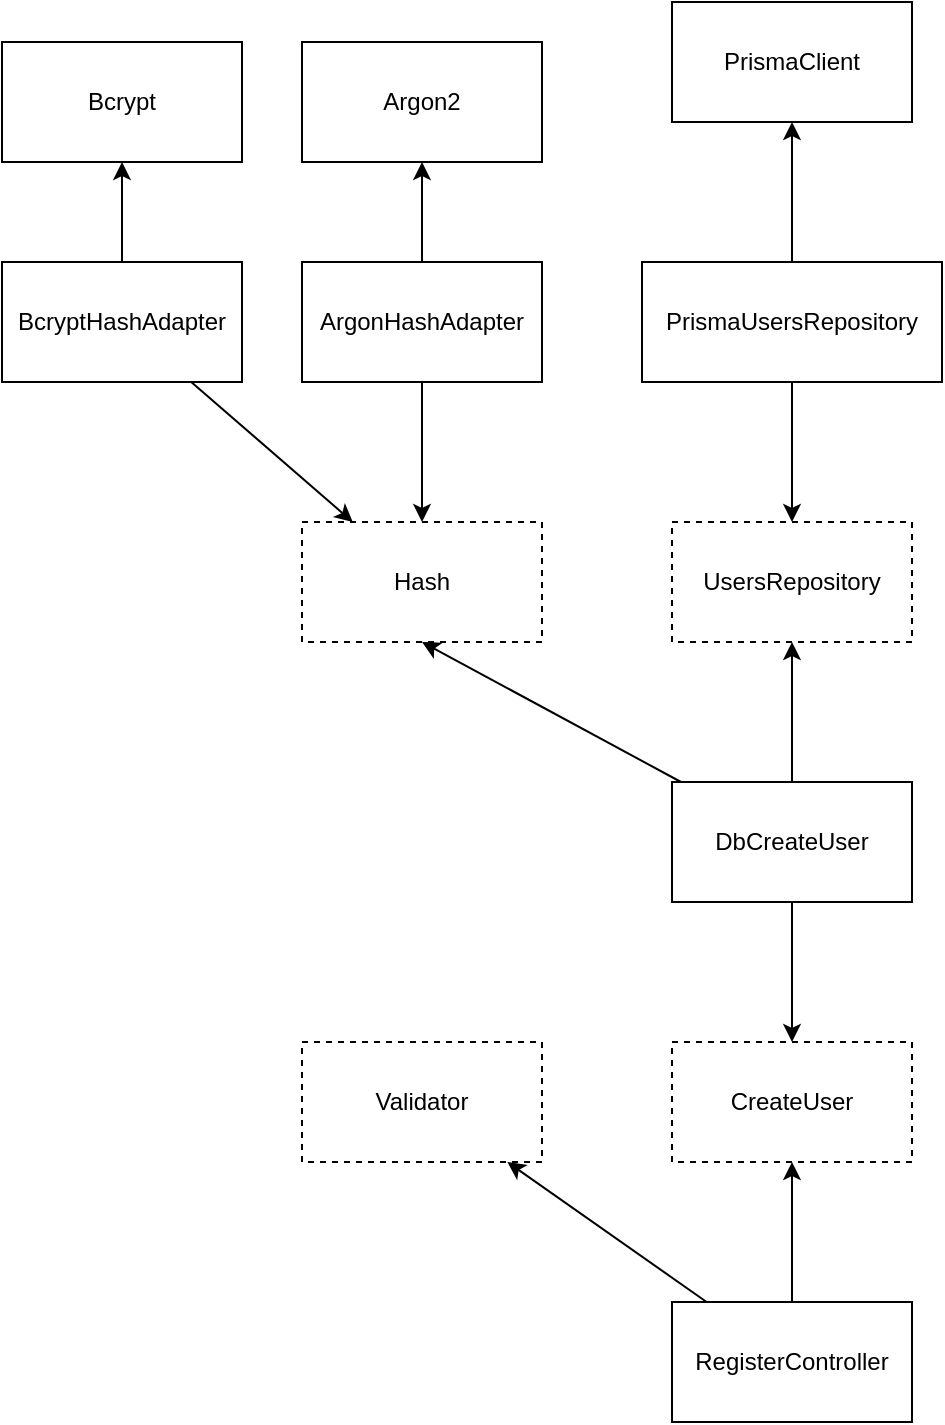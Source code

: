 <mxfile>
    <diagram id="c4yXy5Tx_BofQvcSWi8C" name="Page-1">
        <mxGraphModel dx="833" dy="621" grid="1" gridSize="10" guides="1" tooltips="1" connect="1" arrows="1" fold="1" page="1" pageScale="1" pageWidth="850" pageHeight="1100" math="0" shadow="0">
            <root>
                <mxCell id="0"/>
                <mxCell id="1" parent="0"/>
                <mxCell id="11" style="edgeStyle=none;html=1;" edge="1" parent="1" source="2" target="3">
                    <mxGeometry relative="1" as="geometry"/>
                </mxCell>
                <mxCell id="12" style="edgeStyle=none;html=1;" edge="1" parent="1" source="2" target="9">
                    <mxGeometry relative="1" as="geometry"/>
                </mxCell>
                <mxCell id="2" value="RegisterController" style="rounded=0;whiteSpace=wrap;html=1;" vertex="1" parent="1">
                    <mxGeometry x="355" y="670" width="120" height="60" as="geometry"/>
                </mxCell>
                <mxCell id="3" value="CreateUser" style="rounded=0;whiteSpace=wrap;html=1;dashed=1;" vertex="1" parent="1">
                    <mxGeometry x="355" y="540" width="120" height="60" as="geometry"/>
                </mxCell>
                <mxCell id="13" style="edgeStyle=none;html=1;" edge="1" parent="1" source="4" target="3">
                    <mxGeometry relative="1" as="geometry"/>
                </mxCell>
                <mxCell id="14" style="edgeStyle=none;html=1;" edge="1" parent="1" source="4" target="6">
                    <mxGeometry relative="1" as="geometry"/>
                </mxCell>
                <mxCell id="15" style="edgeStyle=none;html=1;entryX=0.5;entryY=1;entryDx=0;entryDy=0;" edge="1" parent="1" source="4" target="10">
                    <mxGeometry relative="1" as="geometry"/>
                </mxCell>
                <mxCell id="4" value="DbCreateUser" style="rounded=0;whiteSpace=wrap;html=1;" vertex="1" parent="1">
                    <mxGeometry x="355" y="410" width="120" height="60" as="geometry"/>
                </mxCell>
                <mxCell id="6" value="UsersRepository" style="rounded=0;whiteSpace=wrap;html=1;dashed=1;" vertex="1" parent="1">
                    <mxGeometry x="355" y="280" width="120" height="60" as="geometry"/>
                </mxCell>
                <mxCell id="16" style="edgeStyle=none;html=1;" edge="1" parent="1" source="7" target="6">
                    <mxGeometry relative="1" as="geometry"/>
                </mxCell>
                <mxCell id="18" style="edgeStyle=none;html=1;entryX=0.5;entryY=1;entryDx=0;entryDy=0;" edge="1" parent="1" source="7" target="8">
                    <mxGeometry relative="1" as="geometry"/>
                </mxCell>
                <mxCell id="7" value="PrismaUsersRepository" style="rounded=0;whiteSpace=wrap;html=1;" vertex="1" parent="1">
                    <mxGeometry x="340" y="150" width="150" height="60" as="geometry"/>
                </mxCell>
                <mxCell id="8" value="PrismaClient" style="rounded=0;whiteSpace=wrap;html=1;" vertex="1" parent="1">
                    <mxGeometry x="355" y="20" width="120" height="60" as="geometry"/>
                </mxCell>
                <mxCell id="9" value="Validator" style="rounded=0;whiteSpace=wrap;html=1;dashed=1;" vertex="1" parent="1">
                    <mxGeometry x="170" y="540" width="120" height="60" as="geometry"/>
                </mxCell>
                <mxCell id="10" value="Hash" style="rounded=0;whiteSpace=wrap;html=1;dashed=1;" vertex="1" parent="1">
                    <mxGeometry x="170" y="280" width="120" height="60" as="geometry"/>
                </mxCell>
                <mxCell id="22" style="edgeStyle=none;html=1;" edge="1" parent="1" source="19" target="10">
                    <mxGeometry relative="1" as="geometry"/>
                </mxCell>
                <mxCell id="27" style="edgeStyle=none;html=1;entryX=0.5;entryY=1;entryDx=0;entryDy=0;" edge="1" parent="1" source="19" target="23">
                    <mxGeometry relative="1" as="geometry"/>
                </mxCell>
                <mxCell id="19" value="ArgonHashAdapter" style="rounded=0;whiteSpace=wrap;html=1;" vertex="1" parent="1">
                    <mxGeometry x="170" y="150" width="120" height="60" as="geometry"/>
                </mxCell>
                <mxCell id="21" style="edgeStyle=none;html=1;" edge="1" parent="1" source="20" target="10">
                    <mxGeometry relative="1" as="geometry"/>
                </mxCell>
                <mxCell id="25" style="edgeStyle=none;html=1;" edge="1" parent="1" source="20" target="24">
                    <mxGeometry relative="1" as="geometry"/>
                </mxCell>
                <mxCell id="20" value="BcryptHashAdapter" style="rounded=0;whiteSpace=wrap;html=1;" vertex="1" parent="1">
                    <mxGeometry x="20" y="150" width="120" height="60" as="geometry"/>
                </mxCell>
                <mxCell id="23" value="Argon2" style="rounded=0;whiteSpace=wrap;html=1;" vertex="1" parent="1">
                    <mxGeometry x="170" y="40" width="120" height="60" as="geometry"/>
                </mxCell>
                <mxCell id="24" value="Bcrypt" style="rounded=0;whiteSpace=wrap;html=1;" vertex="1" parent="1">
                    <mxGeometry x="20" y="40" width="120" height="60" as="geometry"/>
                </mxCell>
            </root>
        </mxGraphModel>
    </diagram>
</mxfile>